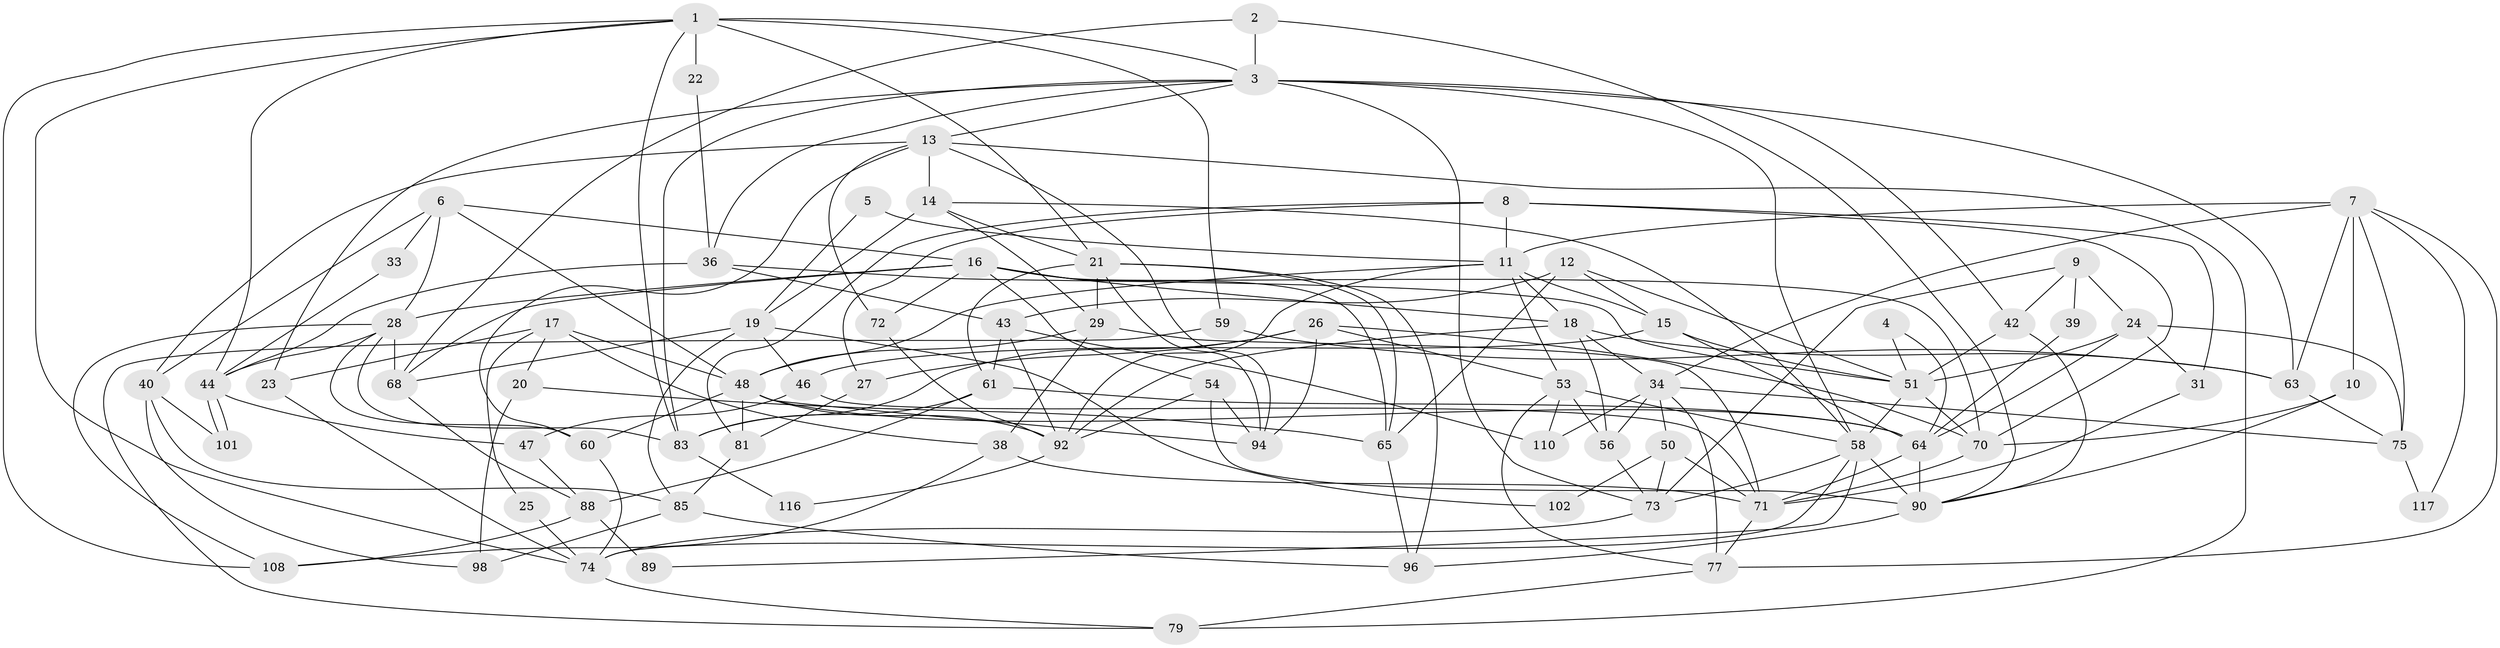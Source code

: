 // Generated by graph-tools (version 1.1) at 2025/23/03/03/25 07:23:59]
// undirected, 79 vertices, 191 edges
graph export_dot {
graph [start="1"]
  node [color=gray90,style=filled];
  1 [super="+67"];
  2;
  3 [super="+91"];
  4;
  5;
  6 [super="+30"];
  7;
  8 [super="+49"];
  9;
  10;
  11 [super="+109"];
  12 [super="+106"];
  13 [super="+41"];
  14 [super="+100"];
  15 [super="+104"];
  16 [super="+80"];
  17 [super="+111"];
  18 [super="+35"];
  19 [super="+112"];
  20;
  21 [super="+45"];
  22;
  23;
  24 [super="+57"];
  25;
  26 [super="+78"];
  27;
  28 [super="+32"];
  29;
  31;
  33;
  34 [super="+37"];
  36 [super="+107"];
  38 [super="+87"];
  39;
  40;
  42;
  43 [super="+86"];
  44 [super="+66"];
  46 [super="+52"];
  47;
  48 [super="+69"];
  50 [super="+82"];
  51 [super="+62"];
  53 [super="+55"];
  54;
  56;
  58 [super="+118"];
  59;
  60;
  61 [super="+114"];
  63;
  64 [super="+105"];
  65 [super="+84"];
  68;
  70 [super="+95"];
  71 [super="+103"];
  72;
  73;
  74 [super="+115"];
  75 [super="+76"];
  77 [super="+93"];
  79;
  81;
  83;
  85;
  88 [super="+119"];
  89;
  90 [super="+113"];
  92 [super="+99"];
  94 [super="+97"];
  96;
  98;
  101;
  102;
  108;
  110;
  116;
  117;
  1 -- 83;
  1 -- 22;
  1 -- 74;
  1 -- 108;
  1 -- 3 [weight=2];
  1 -- 21;
  1 -- 59;
  1 -- 44;
  2 -- 3;
  2 -- 68;
  2 -- 90;
  3 -- 83;
  3 -- 23;
  3 -- 36;
  3 -- 73;
  3 -- 58;
  3 -- 42;
  3 -- 13;
  3 -- 63;
  4 -- 64;
  4 -- 51;
  5 -- 19;
  5 -- 11;
  6 -- 16;
  6 -- 48;
  6 -- 33;
  6 -- 40;
  6 -- 28;
  7 -- 77;
  7 -- 10;
  7 -- 11;
  7 -- 63;
  7 -- 75;
  7 -- 117;
  7 -- 34;
  8 -- 81;
  8 -- 27 [weight=2];
  8 -- 31;
  8 -- 11;
  8 -- 70;
  9 -- 42;
  9 -- 39;
  9 -- 73;
  9 -- 24;
  10 -- 90;
  10 -- 70;
  11 -- 53;
  11 -- 92;
  11 -- 15;
  11 -- 48;
  11 -- 18;
  12 -- 65 [weight=2];
  12 -- 51;
  12 -- 43;
  12 -- 15;
  13 -- 60;
  13 -- 72;
  13 -- 79;
  13 -- 40;
  13 -- 94;
  13 -- 14;
  14 -- 29;
  14 -- 19;
  14 -- 21;
  14 -- 58;
  15 -- 46;
  15 -- 51;
  15 -- 64;
  16 -- 28;
  16 -- 68;
  16 -- 72;
  16 -- 65;
  16 -- 54;
  16 -- 70;
  16 -- 18;
  17 -- 20;
  17 -- 23;
  17 -- 38;
  17 -- 25;
  17 -- 48;
  18 -- 63;
  18 -- 34;
  18 -- 56;
  18 -- 92;
  19 -- 85;
  19 -- 102;
  19 -- 46;
  19 -- 68;
  20 -- 98;
  20 -- 65;
  21 -- 29;
  21 -- 94;
  21 -- 96;
  21 -- 65;
  21 -- 61;
  22 -- 36;
  23 -- 74;
  24 -- 64;
  24 -- 51;
  24 -- 31;
  24 -- 75;
  25 -- 74;
  26 -- 70;
  26 -- 27;
  26 -- 83;
  26 -- 53;
  26 -- 94;
  27 -- 81;
  28 -- 60;
  28 -- 44;
  28 -- 83;
  28 -- 108;
  28 -- 68;
  29 -- 38;
  29 -- 48;
  29 -- 71;
  31 -- 71;
  33 -- 44;
  34 -- 77 [weight=2];
  34 -- 110;
  34 -- 50;
  34 -- 56;
  34 -- 75;
  36 -- 43;
  36 -- 44;
  36 -- 51;
  38 -- 108;
  38 -- 71 [weight=2];
  39 -- 64;
  40 -- 85;
  40 -- 98;
  40 -- 101;
  42 -- 90;
  42 -- 51;
  43 -- 110;
  43 -- 92;
  43 -- 61;
  44 -- 101;
  44 -- 101;
  44 -- 47;
  46 -- 71;
  46 -- 47;
  47 -- 88;
  48 -- 92;
  48 -- 94;
  48 -- 64;
  48 -- 81;
  48 -- 60;
  50 -- 73;
  50 -- 102;
  50 -- 71;
  51 -- 70;
  51 -- 58;
  53 -- 77;
  53 -- 58;
  53 -- 56;
  53 -- 110;
  54 -- 94;
  54 -- 92;
  54 -- 90;
  56 -- 73;
  58 -- 73;
  58 -- 89;
  58 -- 90;
  58 -- 74;
  59 -- 63;
  59 -- 79;
  60 -- 74;
  61 -- 64;
  61 -- 83;
  61 -- 88;
  63 -- 75;
  64 -- 90;
  64 -- 71;
  65 -- 96;
  68 -- 88;
  70 -- 71;
  71 -- 77;
  72 -- 92;
  73 -- 74;
  74 -- 79;
  75 -- 117;
  77 -- 79;
  81 -- 85;
  83 -- 116;
  85 -- 96;
  85 -- 98;
  88 -- 89 [weight=2];
  88 -- 108;
  90 -- 96;
  92 -- 116;
}
